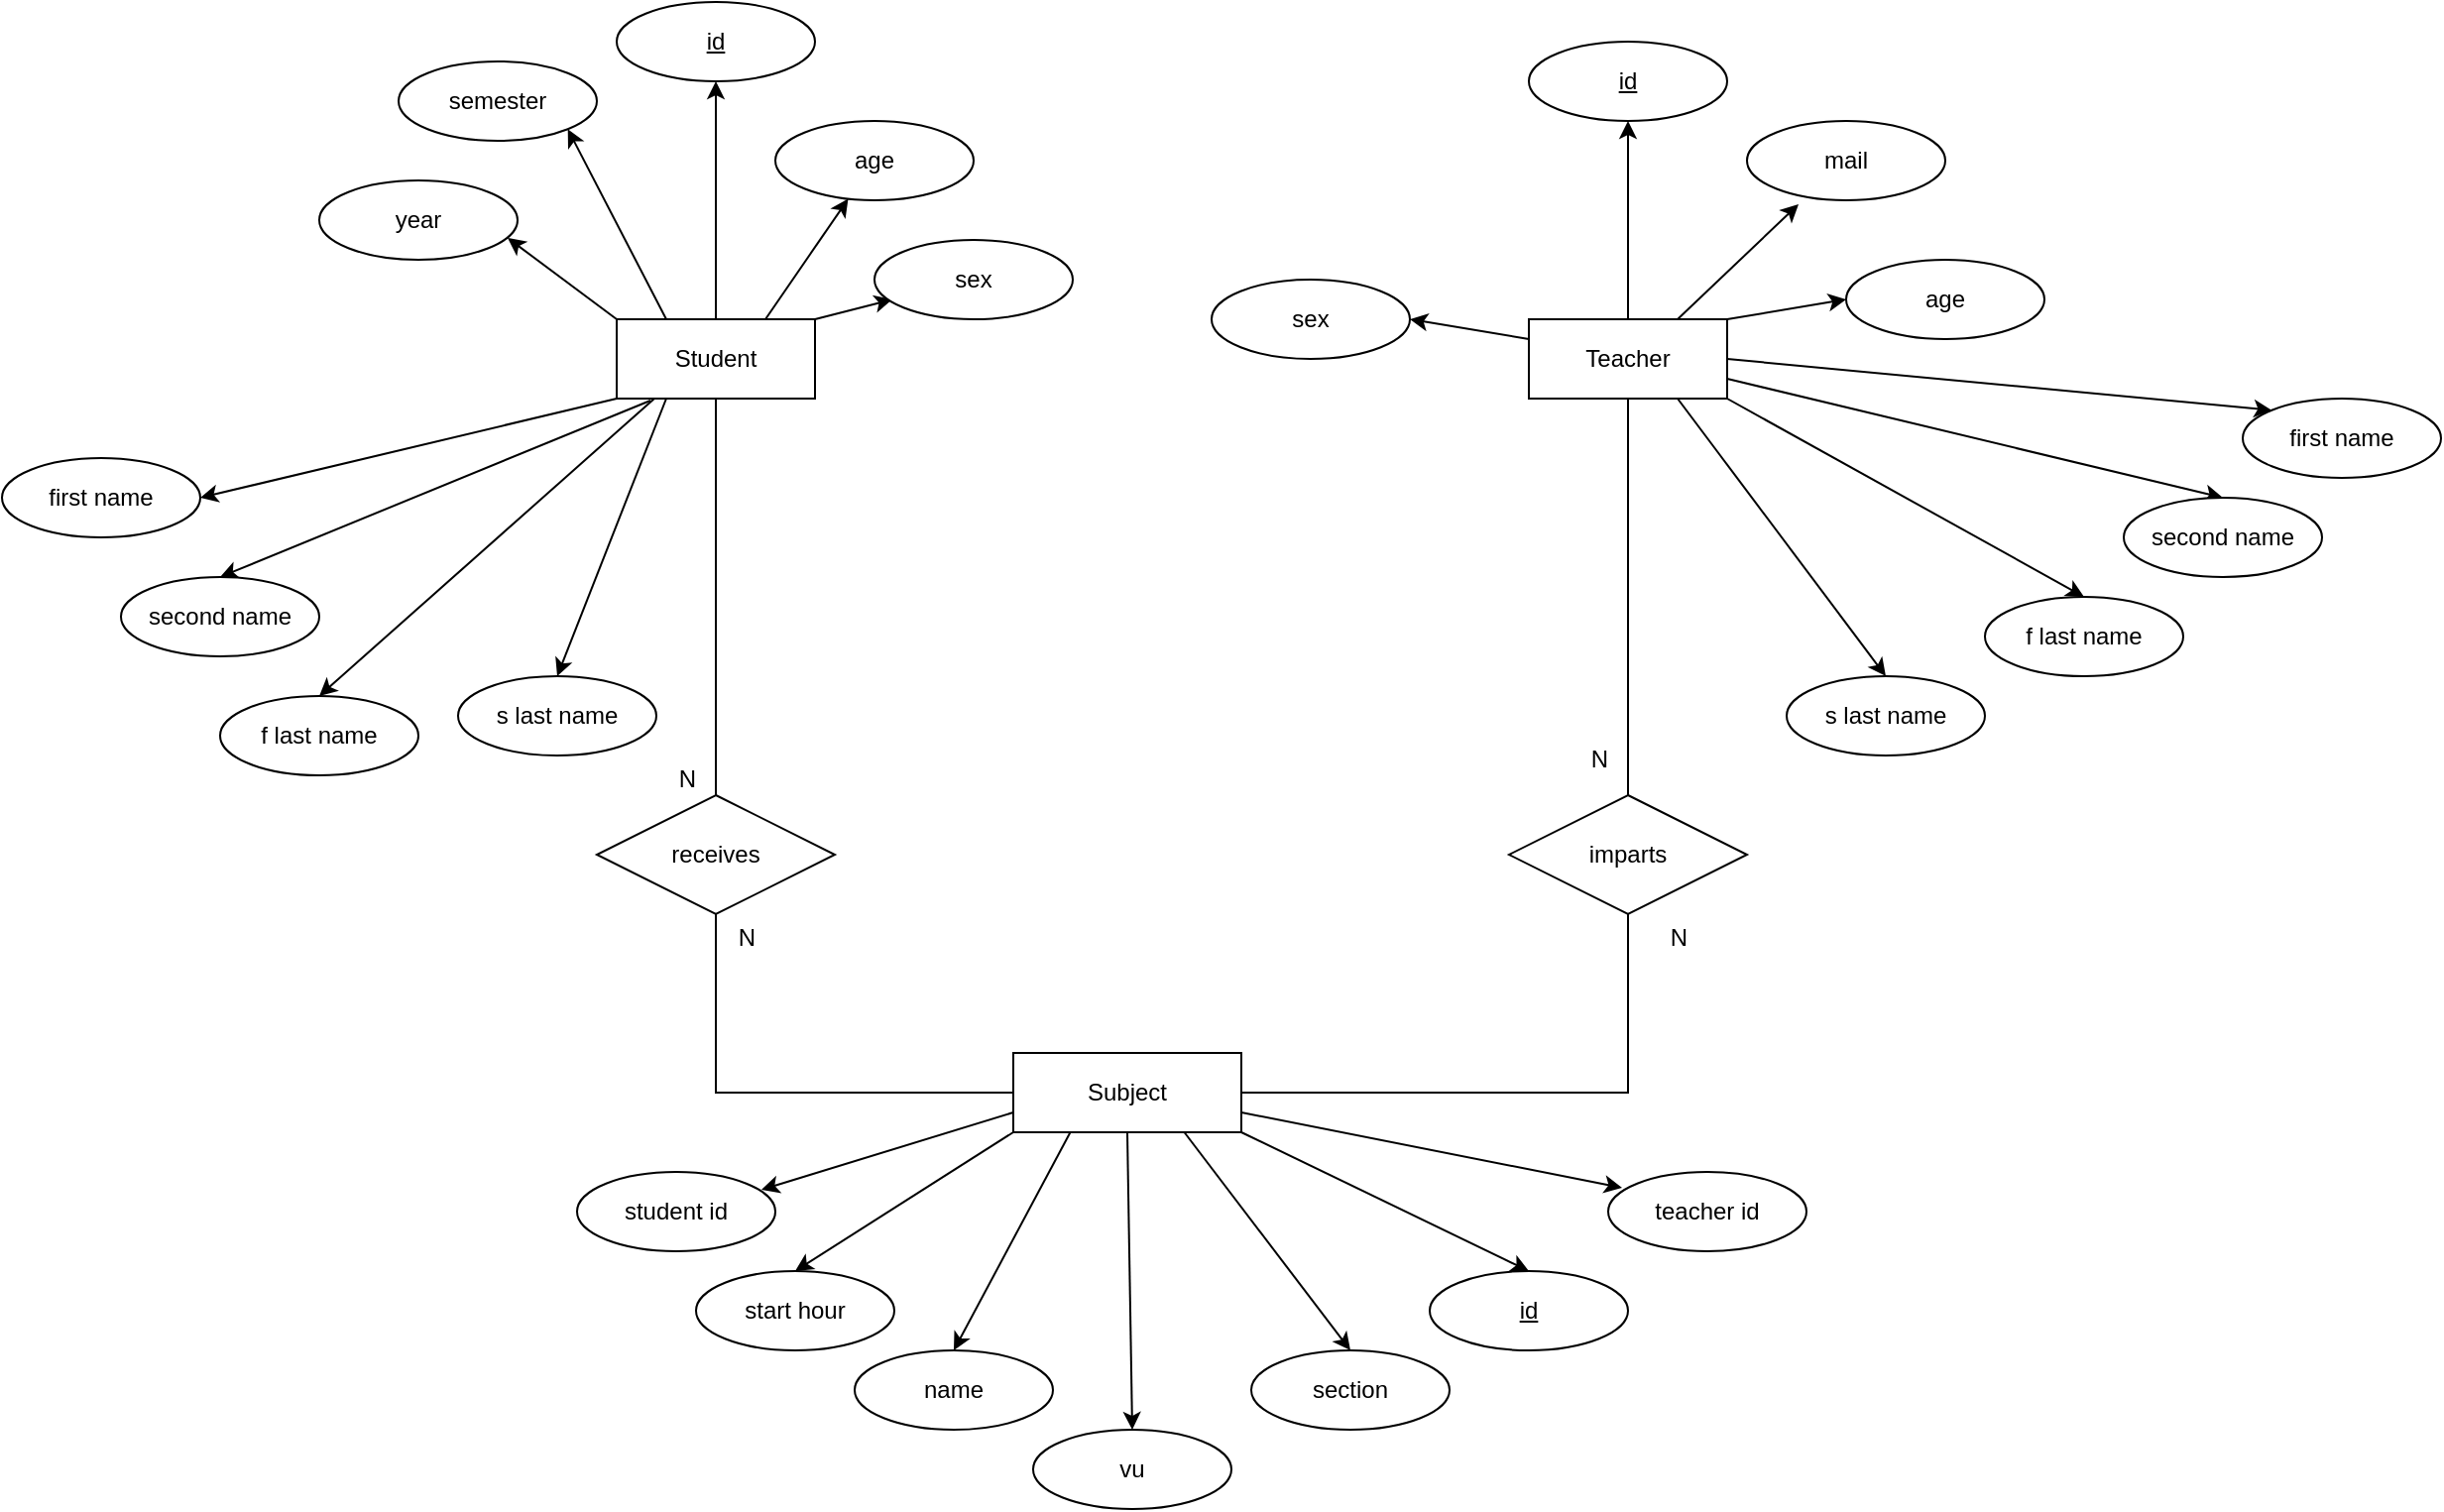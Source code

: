 <mxfile version="13.7.3" type="device"><diagram id="R2lEEEUBdFMjLlhIrx00" name="Est/Asg/Prof"><mxGraphModel dx="2052" dy="902" grid="1" gridSize="10" guides="1" tooltips="1" connect="1" arrows="1" fold="1" page="1" pageScale="1" pageWidth="850" pageHeight="1100" math="0" shadow="0" extFonts="Permanent Marker^https://fonts.googleapis.com/css?family=Permanent+Marker"><root><mxCell id="0"/><mxCell id="1" parent="0"/><mxCell id="GgGNGm5BynnEKLP0IBzN-32" style="rounded=0;orthogonalLoop=1;jettySize=auto;html=1;exitX=1;exitY=0;exitDx=0;exitDy=0;entryX=0.09;entryY=0.75;entryDx=0;entryDy=0;entryPerimeter=0;" parent="1" source="GgGNGm5BynnEKLP0IBzN-2" target="GgGNGm5BynnEKLP0IBzN-5" edge="1"><mxGeometry relative="1" as="geometry"/></mxCell><mxCell id="GgGNGm5BynnEKLP0IBzN-33" style="edgeStyle=none;rounded=0;orthogonalLoop=1;jettySize=auto;html=1;exitX=0.75;exitY=0;exitDx=0;exitDy=0;" parent="1" source="GgGNGm5BynnEKLP0IBzN-2" target="GgGNGm5BynnEKLP0IBzN-6" edge="1"><mxGeometry relative="1" as="geometry"/></mxCell><mxCell id="GgGNGm5BynnEKLP0IBzN-34" style="edgeStyle=none;rounded=0;orthogonalLoop=1;jettySize=auto;html=1;exitX=0.5;exitY=0;exitDx=0;exitDy=0;entryX=0.5;entryY=1;entryDx=0;entryDy=0;" parent="1" source="GgGNGm5BynnEKLP0IBzN-2" target="GgGNGm5BynnEKLP0IBzN-7" edge="1"><mxGeometry relative="1" as="geometry"/></mxCell><mxCell id="GgGNGm5BynnEKLP0IBzN-35" style="edgeStyle=none;rounded=0;orthogonalLoop=1;jettySize=auto;html=1;exitX=0.25;exitY=0;exitDx=0;exitDy=0;entryX=1;entryY=1;entryDx=0;entryDy=0;" parent="1" source="GgGNGm5BynnEKLP0IBzN-2" target="GgGNGm5BynnEKLP0IBzN-8" edge="1"><mxGeometry relative="1" as="geometry"/></mxCell><mxCell id="GgGNGm5BynnEKLP0IBzN-36" style="edgeStyle=none;rounded=0;orthogonalLoop=1;jettySize=auto;html=1;exitX=0;exitY=0;exitDx=0;exitDy=0;entryX=0.95;entryY=0.725;entryDx=0;entryDy=0;entryPerimeter=0;" parent="1" source="GgGNGm5BynnEKLP0IBzN-2" target="GgGNGm5BynnEKLP0IBzN-9" edge="1"><mxGeometry relative="1" as="geometry"/></mxCell><mxCell id="GgGNGm5BynnEKLP0IBzN-2" value="Student" style="whiteSpace=wrap;html=1;align=center;" parent="1" vertex="1"><mxGeometry x="160" y="320" width="100" height="40" as="geometry"/></mxCell><mxCell id="GgGNGm5BynnEKLP0IBzN-43" style="edgeStyle=none;rounded=0;orthogonalLoop=1;jettySize=auto;html=1;exitX=0;exitY=0.25;exitDx=0;exitDy=0;entryX=1;entryY=0.5;entryDx=0;entryDy=0;" parent="1" source="GgGNGm5BynnEKLP0IBzN-3" target="GgGNGm5BynnEKLP0IBzN-20" edge="1"><mxGeometry relative="1" as="geometry"/></mxCell><mxCell id="GgGNGm5BynnEKLP0IBzN-45" style="edgeStyle=none;rounded=0;orthogonalLoop=1;jettySize=auto;html=1;exitX=0.5;exitY=0;exitDx=0;exitDy=0;entryX=0.5;entryY=1;entryDx=0;entryDy=0;" parent="1" source="GgGNGm5BynnEKLP0IBzN-3" target="GgGNGm5BynnEKLP0IBzN-16" edge="1"><mxGeometry relative="1" as="geometry"/></mxCell><mxCell id="GgGNGm5BynnEKLP0IBzN-46" style="edgeStyle=none;rounded=0;orthogonalLoop=1;jettySize=auto;html=1;exitX=0.75;exitY=0;exitDx=0;exitDy=0;entryX=0.26;entryY=1.05;entryDx=0;entryDy=0;entryPerimeter=0;" parent="1" source="GgGNGm5BynnEKLP0IBzN-3" target="GgGNGm5BynnEKLP0IBzN-17" edge="1"><mxGeometry relative="1" as="geometry"/></mxCell><mxCell id="GgGNGm5BynnEKLP0IBzN-47" style="edgeStyle=none;rounded=0;orthogonalLoop=1;jettySize=auto;html=1;exitX=1;exitY=0;exitDx=0;exitDy=0;entryX=0;entryY=0.5;entryDx=0;entryDy=0;" parent="1" source="GgGNGm5BynnEKLP0IBzN-3" target="GgGNGm5BynnEKLP0IBzN-18" edge="1"><mxGeometry relative="1" as="geometry"/></mxCell><mxCell id="GgGNGm5BynnEKLP0IBzN-3" value="Teacher" style="whiteSpace=wrap;html=1;align=center;" parent="1" vertex="1"><mxGeometry x="620" y="320" width="100" height="40" as="geometry"/></mxCell><mxCell id="GgGNGm5BynnEKLP0IBzN-53" style="edgeStyle=none;rounded=0;orthogonalLoop=1;jettySize=auto;html=1;exitX=0.5;exitY=1;exitDx=0;exitDy=0;entryX=0.5;entryY=0;entryDx=0;entryDy=0;" parent="1" source="GgGNGm5BynnEKLP0IBzN-4" target="GgGNGm5BynnEKLP0IBzN-27" edge="1"><mxGeometry relative="1" as="geometry"/></mxCell><mxCell id="GgGNGm5BynnEKLP0IBzN-54" style="edgeStyle=none;rounded=0;orthogonalLoop=1;jettySize=auto;html=1;exitX=0.25;exitY=1;exitDx=0;exitDy=0;entryX=0.5;entryY=0;entryDx=0;entryDy=0;" parent="1" source="GgGNGm5BynnEKLP0IBzN-4" target="GgGNGm5BynnEKLP0IBzN-28" edge="1"><mxGeometry relative="1" as="geometry"/></mxCell><mxCell id="GgGNGm5BynnEKLP0IBzN-55" style="edgeStyle=none;rounded=0;orthogonalLoop=1;jettySize=auto;html=1;exitX=0;exitY=1;exitDx=0;exitDy=0;entryX=0.5;entryY=0;entryDx=0;entryDy=0;" parent="1" source="GgGNGm5BynnEKLP0IBzN-4" target="GgGNGm5BynnEKLP0IBzN-30" edge="1"><mxGeometry relative="1" as="geometry"/></mxCell><mxCell id="GgGNGm5BynnEKLP0IBzN-56" style="edgeStyle=none;rounded=0;orthogonalLoop=1;jettySize=auto;html=1;exitX=1;exitY=1;exitDx=0;exitDy=0;entryX=0.5;entryY=0;entryDx=0;entryDy=0;" parent="1" source="GgGNGm5BynnEKLP0IBzN-4" target="GgGNGm5BynnEKLP0IBzN-29" edge="1"><mxGeometry relative="1" as="geometry"/></mxCell><mxCell id="GgGNGm5BynnEKLP0IBzN-57" style="edgeStyle=none;rounded=0;orthogonalLoop=1;jettySize=auto;html=1;exitX=0.75;exitY=1;exitDx=0;exitDy=0;entryX=0.5;entryY=0;entryDx=0;entryDy=0;" parent="1" source="GgGNGm5BynnEKLP0IBzN-4" target="GgGNGm5BynnEKLP0IBzN-26" edge="1"><mxGeometry relative="1" as="geometry"/></mxCell><mxCell id="GgGNGm5BynnEKLP0IBzN-77" style="edgeStyle=none;rounded=0;orthogonalLoop=1;jettySize=auto;html=1;exitX=0;exitY=0.75;exitDx=0;exitDy=0;entryX=0.93;entryY=0.225;entryDx=0;entryDy=0;entryPerimeter=0;" parent="1" source="GgGNGm5BynnEKLP0IBzN-4" target="GgGNGm5BynnEKLP0IBzN-75" edge="1"><mxGeometry relative="1" as="geometry"/></mxCell><mxCell id="GgGNGm5BynnEKLP0IBzN-78" style="edgeStyle=none;rounded=0;orthogonalLoop=1;jettySize=auto;html=1;exitX=1;exitY=0.75;exitDx=0;exitDy=0;entryX=0.07;entryY=0.2;entryDx=0;entryDy=0;entryPerimeter=0;" parent="1" source="GgGNGm5BynnEKLP0IBzN-4" target="GgGNGm5BynnEKLP0IBzN-76" edge="1"><mxGeometry relative="1" as="geometry"/></mxCell><mxCell id="GgGNGm5BynnEKLP0IBzN-4" value="Subject" style="whiteSpace=wrap;html=1;align=center;" parent="1" vertex="1"><mxGeometry x="360" y="690" width="115" height="40" as="geometry"/></mxCell><mxCell id="GgGNGm5BynnEKLP0IBzN-5" value="sex" style="ellipse;whiteSpace=wrap;html=1;align=center;" parent="1" vertex="1"><mxGeometry x="290" y="280" width="100" height="40" as="geometry"/></mxCell><mxCell id="GgGNGm5BynnEKLP0IBzN-6" value="age" style="ellipse;whiteSpace=wrap;html=1;align=center;" parent="1" vertex="1"><mxGeometry x="240" y="220" width="100" height="40" as="geometry"/></mxCell><mxCell id="GgGNGm5BynnEKLP0IBzN-7" value="id" style="ellipse;whiteSpace=wrap;html=1;align=center;fontStyle=4;" parent="1" vertex="1"><mxGeometry x="160" y="160" width="100" height="40" as="geometry"/></mxCell><mxCell id="GgGNGm5BynnEKLP0IBzN-8" value="semester" style="ellipse;whiteSpace=wrap;html=1;align=center;" parent="1" vertex="1"><mxGeometry x="50" y="190" width="100" height="40" as="geometry"/></mxCell><mxCell id="GgGNGm5BynnEKLP0IBzN-9" value="year" style="ellipse;whiteSpace=wrap;html=1;align=center;" parent="1" vertex="1"><mxGeometry x="10" y="250" width="100" height="40" as="geometry"/></mxCell><mxCell id="GgGNGm5BynnEKLP0IBzN-39" style="edgeStyle=none;rounded=0;orthogonalLoop=1;jettySize=auto;html=1;exitX=0.25;exitY=1;exitDx=0;exitDy=0;entryX=0.5;entryY=0;entryDx=0;entryDy=0;" parent="1" source="GgGNGm5BynnEKLP0IBzN-2" target="GgGNGm5BynnEKLP0IBzN-13" edge="1"><mxGeometry relative="1" as="geometry"><mxPoint x="65.355" y="434.142" as="sourcePoint"/></mxGeometry></mxCell><mxCell id="GgGNGm5BynnEKLP0IBzN-40" style="edgeStyle=none;rounded=0;orthogonalLoop=1;jettySize=auto;html=1;exitX=0.19;exitY=1;exitDx=0;exitDy=0;entryX=0.5;entryY=0;entryDx=0;entryDy=0;exitPerimeter=0;" parent="1" source="GgGNGm5BynnEKLP0IBzN-2" target="GgGNGm5BynnEKLP0IBzN-12" edge="1"><mxGeometry relative="1" as="geometry"><mxPoint x="30" y="440" as="sourcePoint"/></mxGeometry></mxCell><mxCell id="GgGNGm5BynnEKLP0IBzN-41" style="edgeStyle=none;rounded=0;orthogonalLoop=1;jettySize=auto;html=1;exitX=0.17;exitY=1.025;exitDx=0;exitDy=0;entryX=0.5;entryY=0;entryDx=0;entryDy=0;exitPerimeter=0;" parent="1" source="GgGNGm5BynnEKLP0IBzN-2" target="GgGNGm5BynnEKLP0IBzN-15" edge="1"><mxGeometry relative="1" as="geometry"><mxPoint x="-5.355" y="434.142" as="sourcePoint"/></mxGeometry></mxCell><mxCell id="GgGNGm5BynnEKLP0IBzN-42" style="edgeStyle=none;rounded=0;orthogonalLoop=1;jettySize=auto;html=1;exitX=0;exitY=1;exitDx=0;exitDy=0;entryX=1;entryY=0.5;entryDx=0;entryDy=0;" parent="1" source="GgGNGm5BynnEKLP0IBzN-2" target="GgGNGm5BynnEKLP0IBzN-14" edge="1"><mxGeometry relative="1" as="geometry"><mxPoint x="-20" y="420" as="sourcePoint"/></mxGeometry></mxCell><mxCell id="GgGNGm5BynnEKLP0IBzN-12" value="f last name" style="ellipse;whiteSpace=wrap;html=1;align=center;" parent="1" vertex="1"><mxGeometry x="-40" y="510" width="100" height="40" as="geometry"/></mxCell><mxCell id="GgGNGm5BynnEKLP0IBzN-13" value="s last name" style="ellipse;whiteSpace=wrap;html=1;align=center;" parent="1" vertex="1"><mxGeometry x="80" y="500" width="100" height="40" as="geometry"/></mxCell><mxCell id="GgGNGm5BynnEKLP0IBzN-14" value="first name" style="ellipse;whiteSpace=wrap;html=1;align=center;" parent="1" vertex="1"><mxGeometry x="-150" y="390" width="100" height="40" as="geometry"/></mxCell><mxCell id="GgGNGm5BynnEKLP0IBzN-15" value="second name" style="ellipse;whiteSpace=wrap;html=1;align=center;" parent="1" vertex="1"><mxGeometry x="-90" y="450" width="100" height="40" as="geometry"/></mxCell><mxCell id="GgGNGm5BynnEKLP0IBzN-16" value="id" style="ellipse;whiteSpace=wrap;html=1;align=center;fontStyle=4;" parent="1" vertex="1"><mxGeometry x="620" y="180" width="100" height="40" as="geometry"/></mxCell><mxCell id="GgGNGm5BynnEKLP0IBzN-17" value="mail" style="ellipse;whiteSpace=wrap;html=1;align=center;" parent="1" vertex="1"><mxGeometry x="730" y="220" width="100" height="40" as="geometry"/></mxCell><mxCell id="GgGNGm5BynnEKLP0IBzN-18" value="age" style="ellipse;whiteSpace=wrap;html=1;align=center;" parent="1" vertex="1"><mxGeometry x="780" y="290" width="100" height="40" as="geometry"/></mxCell><mxCell id="GgGNGm5BynnEKLP0IBzN-20" value="sex" style="ellipse;whiteSpace=wrap;html=1;align=center;" parent="1" vertex="1"><mxGeometry x="460" y="300" width="100" height="40" as="geometry"/></mxCell><mxCell id="GgGNGm5BynnEKLP0IBzN-49" style="edgeStyle=none;rounded=0;orthogonalLoop=1;jettySize=auto;html=1;exitX=0.75;exitY=1;exitDx=0;exitDy=0;entryX=0.5;entryY=0;entryDx=0;entryDy=0;" parent="1" source="GgGNGm5BynnEKLP0IBzN-3" target="GgGNGm5BynnEKLP0IBzN-25" edge="1"><mxGeometry relative="1" as="geometry"><mxPoint x="864.645" y="384.142" as="sourcePoint"/></mxGeometry></mxCell><mxCell id="GgGNGm5BynnEKLP0IBzN-50" style="edgeStyle=none;rounded=0;orthogonalLoop=1;jettySize=auto;html=1;exitX=1;exitY=1;exitDx=0;exitDy=0;entryX=0.5;entryY=0;entryDx=0;entryDy=0;" parent="1" source="GgGNGm5BynnEKLP0IBzN-3" target="GgGNGm5BynnEKLP0IBzN-24" edge="1"><mxGeometry relative="1" as="geometry"><mxPoint x="900" y="390" as="sourcePoint"/></mxGeometry></mxCell><mxCell id="GgGNGm5BynnEKLP0IBzN-51" style="edgeStyle=none;rounded=0;orthogonalLoop=1;jettySize=auto;html=1;exitX=1;exitY=0.75;exitDx=0;exitDy=0;entryX=0.5;entryY=0;entryDx=0;entryDy=0;" parent="1" source="GgGNGm5BynnEKLP0IBzN-3" target="GgGNGm5BynnEKLP0IBzN-23" edge="1"><mxGeometry relative="1" as="geometry"><mxPoint x="935.355" y="384.142" as="sourcePoint"/></mxGeometry></mxCell><mxCell id="GgGNGm5BynnEKLP0IBzN-52" style="edgeStyle=none;rounded=0;orthogonalLoop=1;jettySize=auto;html=1;exitX=1;exitY=0.5;exitDx=0;exitDy=0;entryX=0;entryY=0;entryDx=0;entryDy=0;" parent="1" source="GgGNGm5BynnEKLP0IBzN-3" target="GgGNGm5BynnEKLP0IBzN-22" edge="1"><mxGeometry relative="1" as="geometry"><mxPoint x="950" y="370" as="sourcePoint"/></mxGeometry></mxCell><mxCell id="GgGNGm5BynnEKLP0IBzN-22" value="first name" style="ellipse;whiteSpace=wrap;html=1;align=center;" parent="1" vertex="1"><mxGeometry x="980" y="360" width="100" height="40" as="geometry"/></mxCell><mxCell id="GgGNGm5BynnEKLP0IBzN-23" value="second name" style="ellipse;whiteSpace=wrap;html=1;align=center;" parent="1" vertex="1"><mxGeometry x="920" y="410" width="100" height="40" as="geometry"/></mxCell><mxCell id="GgGNGm5BynnEKLP0IBzN-24" value="f last name" style="ellipse;whiteSpace=wrap;html=1;align=center;" parent="1" vertex="1"><mxGeometry x="850" y="460" width="100" height="40" as="geometry"/></mxCell><mxCell id="GgGNGm5BynnEKLP0IBzN-25" value="s last name" style="ellipse;whiteSpace=wrap;html=1;align=center;" parent="1" vertex="1"><mxGeometry x="750" y="500" width="100" height="40" as="geometry"/></mxCell><mxCell id="GgGNGm5BynnEKLP0IBzN-26" value="section" style="ellipse;whiteSpace=wrap;html=1;align=center;" parent="1" vertex="1"><mxGeometry x="480" y="840" width="100" height="40" as="geometry"/></mxCell><mxCell id="GgGNGm5BynnEKLP0IBzN-27" value="vu" style="ellipse;whiteSpace=wrap;html=1;align=center;" parent="1" vertex="1"><mxGeometry x="370" y="880" width="100" height="40" as="geometry"/></mxCell><mxCell id="GgGNGm5BynnEKLP0IBzN-28" value="name" style="ellipse;whiteSpace=wrap;html=1;align=center;" parent="1" vertex="1"><mxGeometry x="280" y="840" width="100" height="40" as="geometry"/></mxCell><mxCell id="GgGNGm5BynnEKLP0IBzN-29" value="id" style="ellipse;whiteSpace=wrap;html=1;align=center;fontStyle=4;" parent="1" vertex="1"><mxGeometry x="570" y="800" width="100" height="40" as="geometry"/></mxCell><mxCell id="GgGNGm5BynnEKLP0IBzN-30" value="start hour" style="ellipse;whiteSpace=wrap;html=1;align=center;" parent="1" vertex="1"><mxGeometry x="200" y="800" width="100" height="40" as="geometry"/></mxCell><mxCell id="GgGNGm5BynnEKLP0IBzN-58" value="receives" style="shape=rhombus;perimeter=rhombusPerimeter;whiteSpace=wrap;html=1;align=center;" parent="1" vertex="1"><mxGeometry x="150" y="560" width="120" height="60" as="geometry"/></mxCell><mxCell id="GgGNGm5BynnEKLP0IBzN-59" value="imparts" style="shape=rhombus;perimeter=rhombusPerimeter;whiteSpace=wrap;html=1;align=center;" parent="1" vertex="1"><mxGeometry x="610" y="560" width="120" height="60" as="geometry"/></mxCell><mxCell id="GgGNGm5BynnEKLP0IBzN-63" value="" style="endArrow=none;html=1;rounded=0;exitX=0.5;exitY=1;exitDx=0;exitDy=0;entryX=0.5;entryY=0;entryDx=0;entryDy=0;" parent="1" source="GgGNGm5BynnEKLP0IBzN-2" target="GgGNGm5BynnEKLP0IBzN-58" edge="1"><mxGeometry relative="1" as="geometry"><mxPoint x="240" y="440" as="sourcePoint"/><mxPoint x="400" y="440" as="targetPoint"/></mxGeometry></mxCell><mxCell id="GgGNGm5BynnEKLP0IBzN-64" value="N" style="resizable=0;html=1;align=right;verticalAlign=bottom;" parent="GgGNGm5BynnEKLP0IBzN-63" connectable="0" vertex="1"><mxGeometry x="1" relative="1" as="geometry"><mxPoint x="-10" as="offset"/></mxGeometry></mxCell><mxCell id="GgGNGm5BynnEKLP0IBzN-65" value="" style="endArrow=none;html=1;rounded=0;entryX=0.5;entryY=1;entryDx=0;entryDy=0;exitX=0;exitY=0.5;exitDx=0;exitDy=0;edgeStyle=orthogonalEdgeStyle;" parent="1" source="GgGNGm5BynnEKLP0IBzN-4" target="GgGNGm5BynnEKLP0IBzN-58" edge="1"><mxGeometry relative="1" as="geometry"><mxPoint x="130" y="670" as="sourcePoint"/><mxPoint x="290" y="670" as="targetPoint"/></mxGeometry></mxCell><mxCell id="GgGNGm5BynnEKLP0IBzN-66" value="N" style="resizable=0;html=1;align=right;verticalAlign=bottom;" parent="GgGNGm5BynnEKLP0IBzN-65" connectable="0" vertex="1"><mxGeometry x="1" relative="1" as="geometry"><mxPoint x="20" y="20" as="offset"/></mxGeometry></mxCell><mxCell id="GgGNGm5BynnEKLP0IBzN-67" value="" style="endArrow=none;html=1;rounded=0;exitX=0.5;exitY=1;exitDx=0;exitDy=0;entryX=0.5;entryY=0;entryDx=0;entryDy=0;" parent="1" source="GgGNGm5BynnEKLP0IBzN-3" target="GgGNGm5BynnEKLP0IBzN-59" edge="1"><mxGeometry relative="1" as="geometry"><mxPoint x="510" y="470" as="sourcePoint"/><mxPoint x="670" y="470" as="targetPoint"/></mxGeometry></mxCell><mxCell id="GgGNGm5BynnEKLP0IBzN-68" value="N" style="resizable=0;html=1;align=right;verticalAlign=bottom;" parent="GgGNGm5BynnEKLP0IBzN-67" connectable="0" vertex="1"><mxGeometry x="1" relative="1" as="geometry"><mxPoint x="-10" y="-10" as="offset"/></mxGeometry></mxCell><mxCell id="GgGNGm5BynnEKLP0IBzN-69" value="" style="endArrow=none;html=1;rounded=0;entryX=0.5;entryY=1;entryDx=0;entryDy=0;exitX=1;exitY=0.5;exitDx=0;exitDy=0;edgeStyle=orthogonalEdgeStyle;" parent="1" source="GgGNGm5BynnEKLP0IBzN-4" target="GgGNGm5BynnEKLP0IBzN-59" edge="1"><mxGeometry relative="1" as="geometry"><mxPoint x="610" y="670" as="sourcePoint"/><mxPoint x="770" y="670" as="targetPoint"/></mxGeometry></mxCell><mxCell id="GgGNGm5BynnEKLP0IBzN-70" value="N" style="resizable=0;html=1;align=right;verticalAlign=bottom;" parent="GgGNGm5BynnEKLP0IBzN-69" connectable="0" vertex="1"><mxGeometry x="1" relative="1" as="geometry"><mxPoint x="30" y="20" as="offset"/></mxGeometry></mxCell><mxCell id="GgGNGm5BynnEKLP0IBzN-75" value="student id" style="ellipse;whiteSpace=wrap;html=1;align=center;" parent="1" vertex="1"><mxGeometry x="140" y="750" width="100" height="40" as="geometry"/></mxCell><mxCell id="GgGNGm5BynnEKLP0IBzN-76" value="teacher id" style="ellipse;whiteSpace=wrap;html=1;align=center;" parent="1" vertex="1"><mxGeometry x="660" y="750" width="100" height="40" as="geometry"/></mxCell></root></mxGraphModel></diagram></mxfile>